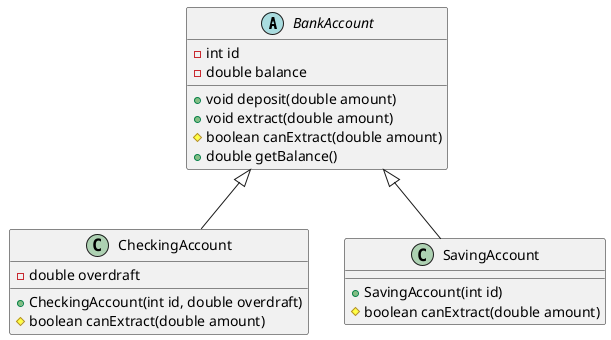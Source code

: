 @startuml
Abstract class BankAccount{
    -int id
    -double balance
    +void deposit(double amount)
    +void extract(double amount)
    #boolean canExtract(double amount)
    +double getBalance()
}

class CheckingAccount{
    -double overdraft
    +CheckingAccount(int id, double overdraft)
    #boolean canExtract(double amount)
}

class SavingAccount{
    +SavingAccount(int id)
    #boolean canExtract(double amount)
}

BankAccount <|-- SavingAccount
BankAccount <|-- CheckingAccount
@enduml